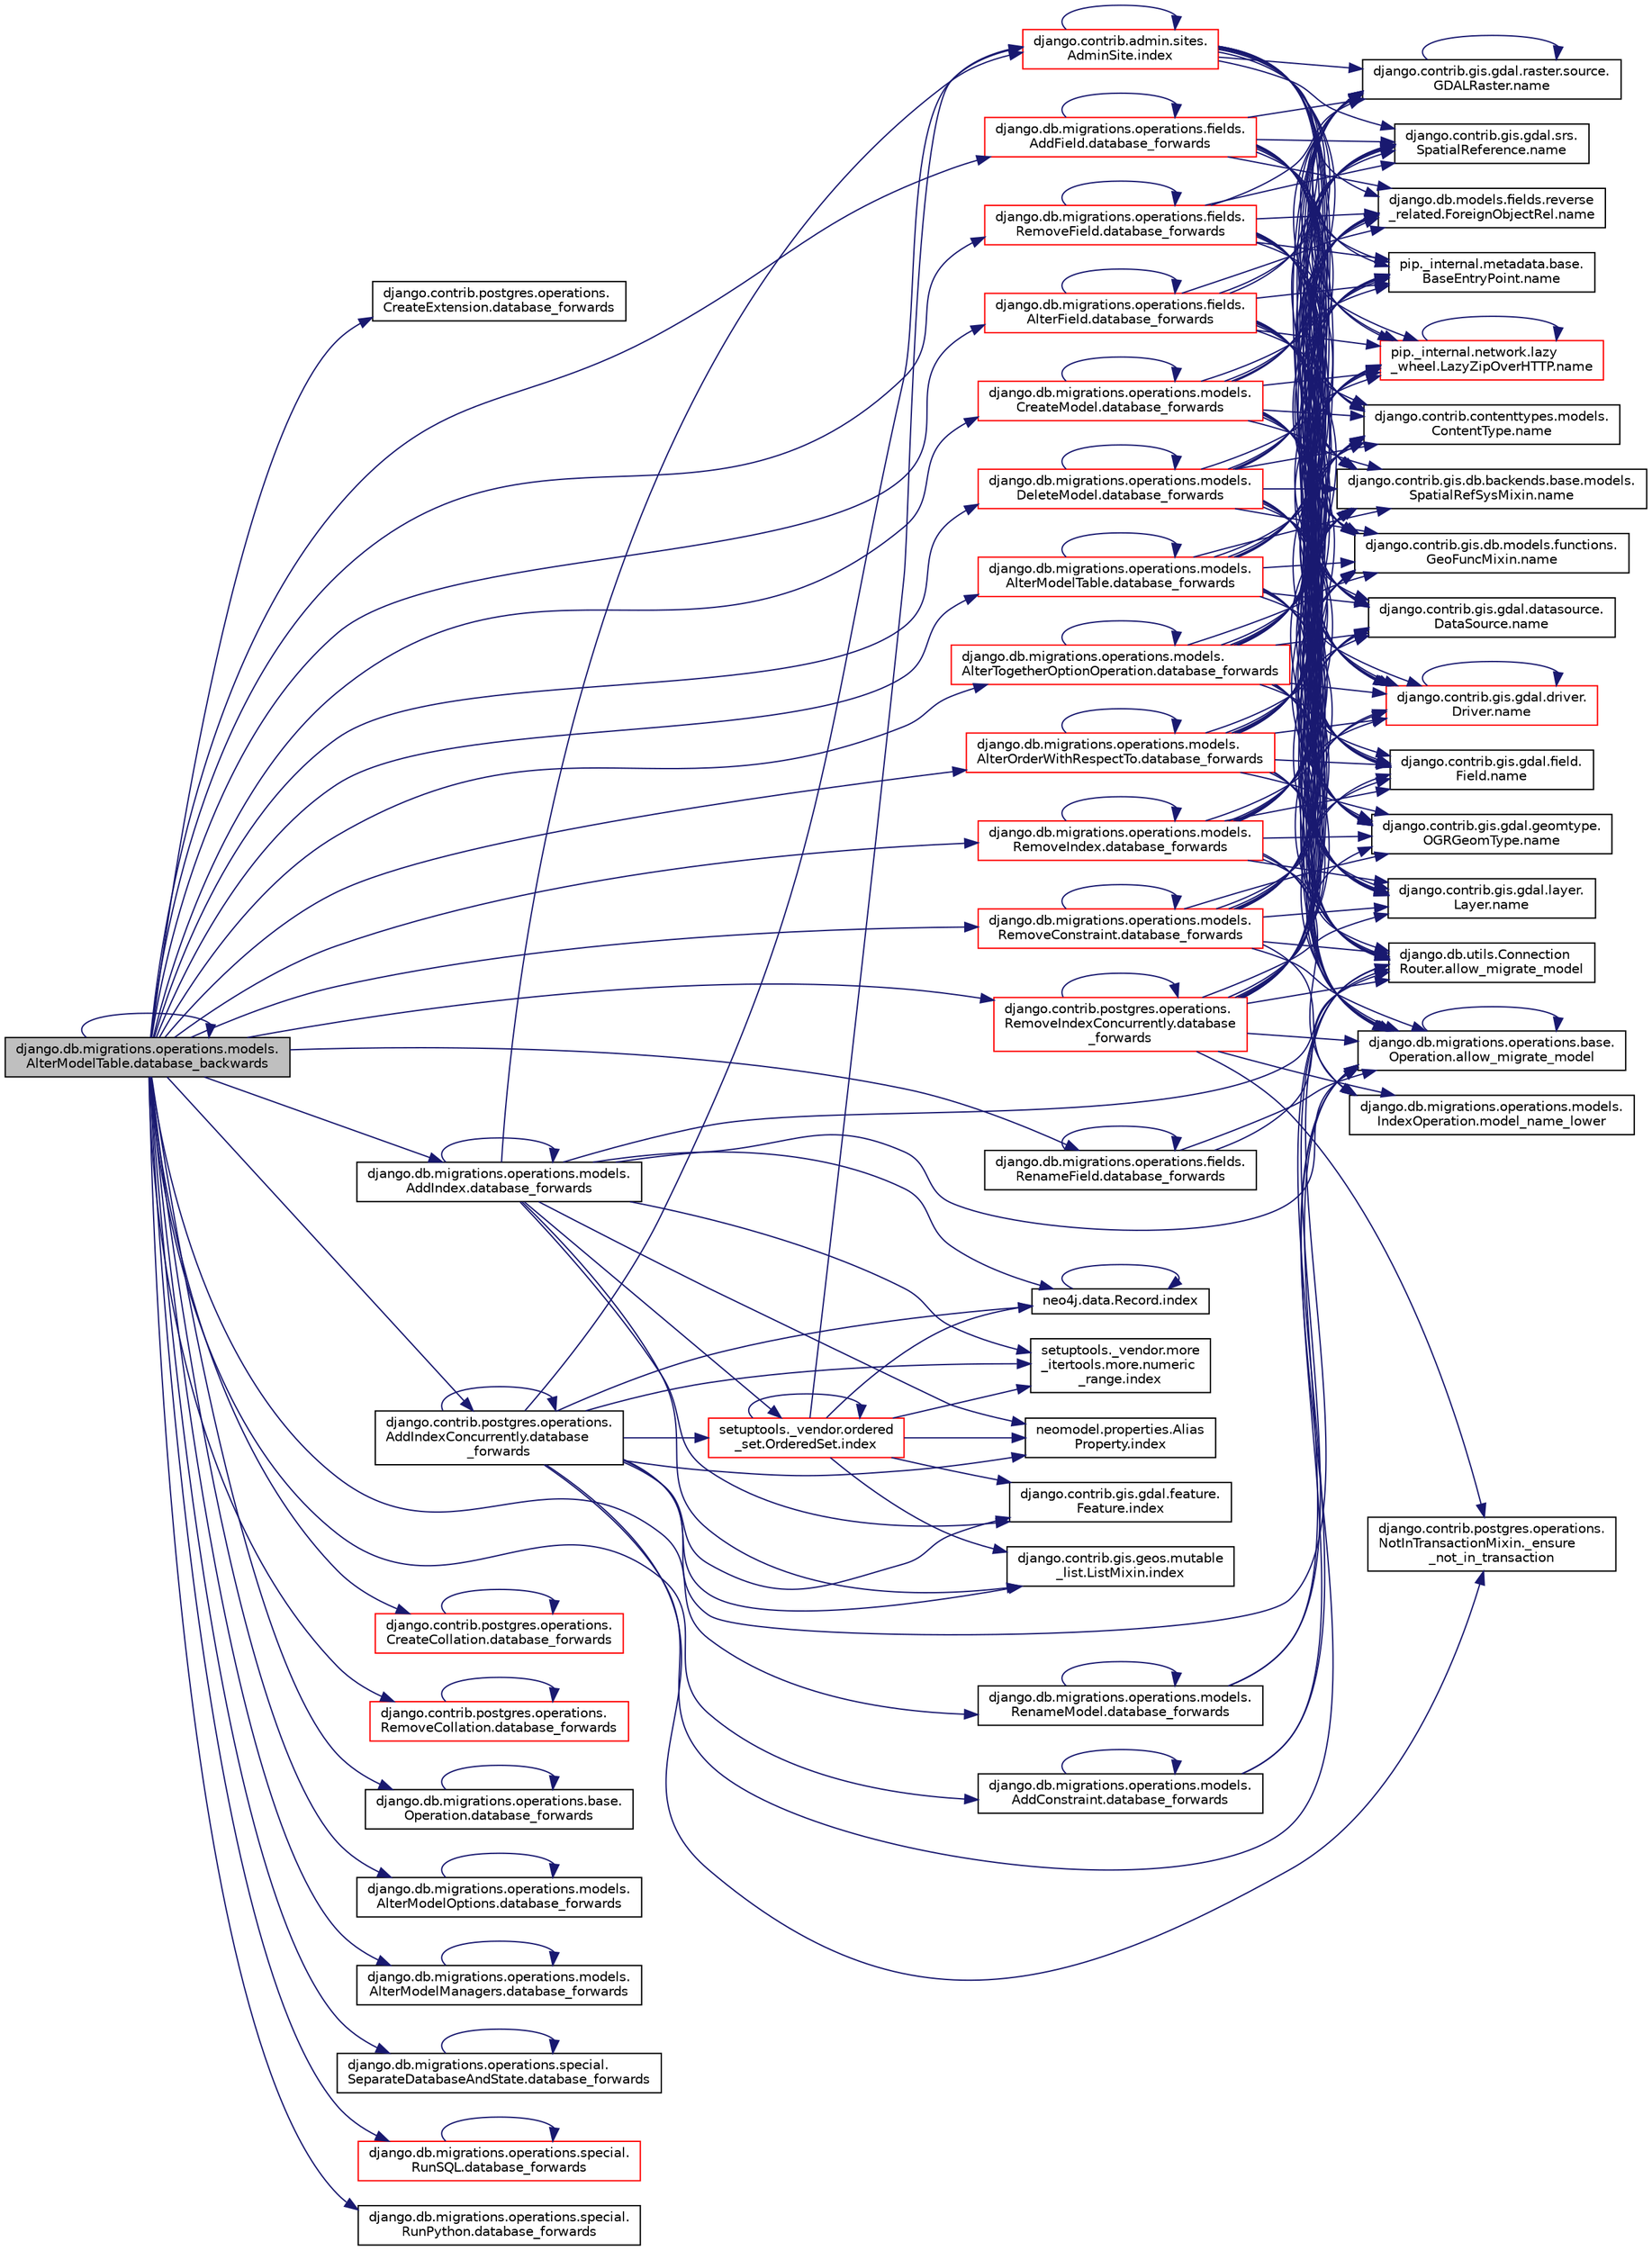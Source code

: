 digraph "django.db.migrations.operations.models.AlterModelTable.database_backwards"
{
 // LATEX_PDF_SIZE
  edge [fontname="Helvetica",fontsize="10",labelfontname="Helvetica",labelfontsize="10"];
  node [fontname="Helvetica",fontsize="10",shape=record];
  rankdir="LR";
  Node1 [label="django.db.migrations.operations.models.\lAlterModelTable.database_backwards",height=0.2,width=0.4,color="black", fillcolor="grey75", style="filled", fontcolor="black",tooltip=" "];
  Node1 -> Node1 [color="midnightblue",fontsize="10",style="solid",fontname="Helvetica"];
  Node1 -> Node2 [color="midnightblue",fontsize="10",style="solid",fontname="Helvetica"];
  Node2 [label="django.contrib.postgres.operations.\lCreateExtension.database_forwards",height=0.2,width=0.4,color="black", fillcolor="white", style="filled",URL="$d7/d8f/classdjango_1_1contrib_1_1postgres_1_1operations_1_1_create_extension.html#a1bc9a161f0a046f7b746b8872952b42b",tooltip=" "];
  Node1 -> Node3 [color="midnightblue",fontsize="10",style="solid",fontname="Helvetica"];
  Node3 [label="django.contrib.postgres.operations.\lAddIndexConcurrently.database\l_forwards",height=0.2,width=0.4,color="black", fillcolor="white", style="filled",URL="$d8/da7/classdjango_1_1contrib_1_1postgres_1_1operations_1_1_add_index_concurrently.html#aca6f17a3ad5d10a26ffd0b47be74749f",tooltip=" "];
  Node3 -> Node4 [color="midnightblue",fontsize="10",style="solid",fontname="Helvetica"];
  Node4 [label="django.contrib.postgres.operations.\lNotInTransactionMixin._ensure\l_not_in_transaction",height=0.2,width=0.4,color="black", fillcolor="white", style="filled",URL="$db/de3/classdjango_1_1contrib_1_1postgres_1_1operations_1_1_not_in_transaction_mixin.html#a4755f6342f811022f746c568fa7add5c",tooltip=" "];
  Node3 -> Node5 [color="midnightblue",fontsize="10",style="solid",fontname="Helvetica"];
  Node5 [label="django.db.migrations.operations.base.\lOperation.allow_migrate_model",height=0.2,width=0.4,color="black", fillcolor="white", style="filled",URL="$d8/d4e/classdjango_1_1db_1_1migrations_1_1operations_1_1base_1_1_operation.html#a931262a66f72514a6c3e5abcb877f163",tooltip=" "];
  Node5 -> Node5 [color="midnightblue",fontsize="10",style="solid",fontname="Helvetica"];
  Node3 -> Node6 [color="midnightblue",fontsize="10",style="solid",fontname="Helvetica"];
  Node6 [label="django.db.utils.Connection\lRouter.allow_migrate_model",height=0.2,width=0.4,color="black", fillcolor="white", style="filled",URL="$dc/d1d/classdjango_1_1db_1_1utils_1_1_connection_router.html#a617a3947863c1ab69490c43a3c24bf5f",tooltip=" "];
  Node3 -> Node3 [color="midnightblue",fontsize="10",style="solid",fontname="Helvetica"];
  Node3 -> Node7 [color="midnightblue",fontsize="10",style="solid",fontname="Helvetica"];
  Node7 [label="django.contrib.gis.gdal.feature.\lFeature.index",height=0.2,width=0.4,color="black", fillcolor="white", style="filled",URL="$db/d34/classdjango_1_1contrib_1_1gis_1_1gdal_1_1feature_1_1_feature.html#a128ae0b6147fb55a5c5bc777caa15d50",tooltip=" "];
  Node3 -> Node8 [color="midnightblue",fontsize="10",style="solid",fontname="Helvetica"];
  Node8 [label="django.contrib.admin.sites.\lAdminSite.index",height=0.2,width=0.4,color="red", fillcolor="white", style="filled",URL="$df/dba/classdjango_1_1contrib_1_1admin_1_1sites_1_1_admin_site.html#a114200436dcab5d292516d7454298630",tooltip=" "];
  Node8 -> Node8 [color="midnightblue",fontsize="10",style="solid",fontname="Helvetica"];
  Node8 -> Node399 [color="midnightblue",fontsize="10",style="solid",fontname="Helvetica"];
  Node399 [label="django.contrib.contenttypes.models.\lContentType.name",height=0.2,width=0.4,color="black", fillcolor="white", style="filled",URL="$d6/d20/classdjango_1_1contrib_1_1contenttypes_1_1models_1_1_content_type.html#a1577e45d8940ca8ce7032df05c0920f1",tooltip=" "];
  Node8 -> Node400 [color="midnightblue",fontsize="10",style="solid",fontname="Helvetica"];
  Node400 [label="django.contrib.gis.db.backends.base.models.\lSpatialRefSysMixin.name",height=0.2,width=0.4,color="black", fillcolor="white", style="filled",URL="$d5/d73/classdjango_1_1contrib_1_1gis_1_1db_1_1backends_1_1base_1_1models_1_1_spatial_ref_sys_mixin.html#a502460564fa7a935d8bb5aea6cbce4b9",tooltip=" "];
  Node8 -> Node401 [color="midnightblue",fontsize="10",style="solid",fontname="Helvetica"];
  Node401 [label="django.contrib.gis.db.models.functions.\lGeoFuncMixin.name",height=0.2,width=0.4,color="black", fillcolor="white", style="filled",URL="$d4/d5c/classdjango_1_1contrib_1_1gis_1_1db_1_1models_1_1functions_1_1_geo_func_mixin.html#a9a6993ec9126211670ca7087359b8c6a",tooltip=" "];
  Node8 -> Node402 [color="midnightblue",fontsize="10",style="solid",fontname="Helvetica"];
  Node402 [label="django.contrib.gis.gdal.datasource.\lDataSource.name",height=0.2,width=0.4,color="black", fillcolor="white", style="filled",URL="$db/d7b/classdjango_1_1contrib_1_1gis_1_1gdal_1_1datasource_1_1_data_source.html#af2cbfd1f4ceeb82b6f7c29a705555d8e",tooltip=" "];
  Node8 -> Node403 [color="midnightblue",fontsize="10",style="solid",fontname="Helvetica"];
  Node403 [label="django.contrib.gis.gdal.driver.\lDriver.name",height=0.2,width=0.4,color="red", fillcolor="white", style="filled",URL="$d5/df2/classdjango_1_1contrib_1_1gis_1_1gdal_1_1driver_1_1_driver.html#ab25b5eea93459ca8e05dc329ef537f1b",tooltip=" "];
  Node403 -> Node403 [color="midnightblue",fontsize="10",style="solid",fontname="Helvetica"];
  Node8 -> Node404 [color="midnightblue",fontsize="10",style="solid",fontname="Helvetica"];
  Node404 [label="django.contrib.gis.gdal.field.\lField.name",height=0.2,width=0.4,color="black", fillcolor="white", style="filled",URL="$d8/d65/classdjango_1_1contrib_1_1gis_1_1gdal_1_1field_1_1_field.html#a52ccad95ad1a0fae1ef80beb9a6c838b",tooltip=" "];
  Node8 -> Node405 [color="midnightblue",fontsize="10",style="solid",fontname="Helvetica"];
  Node405 [label="django.contrib.gis.gdal.geomtype.\lOGRGeomType.name",height=0.2,width=0.4,color="black", fillcolor="white", style="filled",URL="$dc/d9c/classdjango_1_1contrib_1_1gis_1_1gdal_1_1geomtype_1_1_o_g_r_geom_type.html#a80a6f16d4e7014ca3adac92432f148b2",tooltip=" "];
  Node8 -> Node406 [color="midnightblue",fontsize="10",style="solid",fontname="Helvetica"];
  Node406 [label="django.contrib.gis.gdal.layer.\lLayer.name",height=0.2,width=0.4,color="black", fillcolor="white", style="filled",URL="$d9/d84/classdjango_1_1contrib_1_1gis_1_1gdal_1_1layer_1_1_layer.html#a64c4f09deeb5dd93a1f82a986e090581",tooltip=" "];
  Node8 -> Node407 [color="midnightblue",fontsize="10",style="solid",fontname="Helvetica"];
  Node407 [label="django.contrib.gis.gdal.raster.source.\lGDALRaster.name",height=0.2,width=0.4,color="black", fillcolor="white", style="filled",URL="$db/dff/classdjango_1_1contrib_1_1gis_1_1gdal_1_1raster_1_1source_1_1_g_d_a_l_raster.html#adc147e651b853c17a0d6abe3be9da7a9",tooltip=" "];
  Node407 -> Node407 [color="midnightblue",fontsize="10",style="solid",fontname="Helvetica"];
  Node8 -> Node408 [color="midnightblue",fontsize="10",style="solid",fontname="Helvetica"];
  Node408 [label="django.contrib.gis.gdal.srs.\lSpatialReference.name",height=0.2,width=0.4,color="black", fillcolor="white", style="filled",URL="$d7/dda/classdjango_1_1contrib_1_1gis_1_1gdal_1_1srs_1_1_spatial_reference.html#aba72b97da57e6f07b85d53ff618798e3",tooltip=" "];
  Node8 -> Node409 [color="midnightblue",fontsize="10",style="solid",fontname="Helvetica"];
  Node409 [label="django.db.models.fields.reverse\l_related.ForeignObjectRel.name",height=0.2,width=0.4,color="black", fillcolor="white", style="filled",URL="$d3/da4/classdjango_1_1db_1_1models_1_1fields_1_1reverse__related_1_1_foreign_object_rel.html#aacda3a6a71b37c6422fbc200f0b0225a",tooltip=" "];
  Node8 -> Node410 [color="midnightblue",fontsize="10",style="solid",fontname="Helvetica"];
  Node410 [label="pip._internal.metadata.base.\lBaseEntryPoint.name",height=0.2,width=0.4,color="black", fillcolor="white", style="filled",URL="$d1/d78/classpip_1_1__internal_1_1metadata_1_1base_1_1_base_entry_point.html#acd0c7299966258aeb0876da26520233d",tooltip=" "];
  Node8 -> Node411 [color="midnightblue",fontsize="10",style="solid",fontname="Helvetica"];
  Node411 [label="pip._internal.network.lazy\l_wheel.LazyZipOverHTTP.name",height=0.2,width=0.4,color="red", fillcolor="white", style="filled",URL="$df/d67/classpip_1_1__internal_1_1network_1_1lazy__wheel_1_1_lazy_zip_over_h_t_t_p.html#a59403bb703d375caa6c1dda7573257a1",tooltip=" "];
  Node411 -> Node411 [color="midnightblue",fontsize="10",style="solid",fontname="Helvetica"];
  Node3 -> Node480 [color="midnightblue",fontsize="10",style="solid",fontname="Helvetica"];
  Node480 [label="django.contrib.gis.geos.mutable\l_list.ListMixin.index",height=0.2,width=0.4,color="black", fillcolor="white", style="filled",URL="$d5/d0e/classdjango_1_1contrib_1_1gis_1_1geos_1_1mutable__list_1_1_list_mixin.html#a16f4b7c86157e81672a845a5b3789f2f",tooltip=" "];
  Node3 -> Node481 [color="midnightblue",fontsize="10",style="solid",fontname="Helvetica"];
  Node481 [label="neo4j.data.Record.index",height=0.2,width=0.4,color="black", fillcolor="white", style="filled",URL="$d8/da3/classneo4j_1_1data_1_1_record.html#aa340d7c2dc0ce8f84d5e69470775e708",tooltip=" "];
  Node481 -> Node481 [color="midnightblue",fontsize="10",style="solid",fontname="Helvetica"];
  Node3 -> Node482 [color="midnightblue",fontsize="10",style="solid",fontname="Helvetica"];
  Node482 [label="neomodel.properties.Alias\lProperty.index",height=0.2,width=0.4,color="black", fillcolor="white", style="filled",URL="$d6/d9b/classneomodel_1_1properties_1_1_alias_property.html#ab7dea421e530a092fc9bb794999cee6a",tooltip=" "];
  Node3 -> Node483 [color="midnightblue",fontsize="10",style="solid",fontname="Helvetica"];
  Node483 [label="setuptools._vendor.ordered\l_set.OrderedSet.index",height=0.2,width=0.4,color="red", fillcolor="white", style="filled",URL="$d0/d40/classsetuptools_1_1__vendor_1_1ordered__set_1_1_ordered_set.html#a4c9cbb502c5f54f77e574032bf66f9d6",tooltip=" "];
  Node483 -> Node482 [color="midnightblue",fontsize="10",style="solid",fontname="Helvetica"];
  Node483 -> Node7 [color="midnightblue",fontsize="10",style="solid",fontname="Helvetica"];
  Node483 -> Node8 [color="midnightblue",fontsize="10",style="solid",fontname="Helvetica"];
  Node483 -> Node481 [color="midnightblue",fontsize="10",style="solid",fontname="Helvetica"];
  Node483 -> Node483 [color="midnightblue",fontsize="10",style="solid",fontname="Helvetica"];
  Node483 -> Node480 [color="midnightblue",fontsize="10",style="solid",fontname="Helvetica"];
  Node483 -> Node484 [color="midnightblue",fontsize="10",style="solid",fontname="Helvetica"];
  Node484 [label="setuptools._vendor.more\l_itertools.more.numeric\l_range.index",height=0.2,width=0.4,color="black", fillcolor="white", style="filled",URL="$d2/d44/classsetuptools_1_1__vendor_1_1more__itertools_1_1more_1_1numeric__range.html#a394db59afc76561009e55b38d2254d97",tooltip=" "];
  Node3 -> Node484 [color="midnightblue",fontsize="10",style="solid",fontname="Helvetica"];
  Node1 -> Node5537 [color="midnightblue",fontsize="10",style="solid",fontname="Helvetica"];
  Node5537 [label="django.contrib.postgres.operations.\lRemoveIndexConcurrently.database\l_forwards",height=0.2,width=0.4,color="red", fillcolor="white", style="filled",URL="$d6/d9b/classdjango_1_1contrib_1_1postgres_1_1operations_1_1_remove_index_concurrently.html#a62ad772b6864ad8c9742a9220926f2c9",tooltip=" "];
  Node5537 -> Node4 [color="midnightblue",fontsize="10",style="solid",fontname="Helvetica"];
  Node5537 -> Node5 [color="midnightblue",fontsize="10",style="solid",fontname="Helvetica"];
  Node5537 -> Node6 [color="midnightblue",fontsize="10",style="solid",fontname="Helvetica"];
  Node5537 -> Node5537 [color="midnightblue",fontsize="10",style="solid",fontname="Helvetica"];
  Node5537 -> Node5538 [color="midnightblue",fontsize="10",style="solid",fontname="Helvetica"];
  Node5538 [label="django.db.migrations.operations.models.\lIndexOperation.model_name_lower",height=0.2,width=0.4,color="black", fillcolor="white", style="filled",URL="$d3/d87/classdjango_1_1db_1_1migrations_1_1operations_1_1models_1_1_index_operation.html#a31aa92859e41b518dabdc271c9842fa1",tooltip=" "];
  Node5537 -> Node399 [color="midnightblue",fontsize="10",style="solid",fontname="Helvetica"];
  Node5537 -> Node400 [color="midnightblue",fontsize="10",style="solid",fontname="Helvetica"];
  Node5537 -> Node401 [color="midnightblue",fontsize="10",style="solid",fontname="Helvetica"];
  Node5537 -> Node402 [color="midnightblue",fontsize="10",style="solid",fontname="Helvetica"];
  Node5537 -> Node403 [color="midnightblue",fontsize="10",style="solid",fontname="Helvetica"];
  Node5537 -> Node404 [color="midnightblue",fontsize="10",style="solid",fontname="Helvetica"];
  Node5537 -> Node405 [color="midnightblue",fontsize="10",style="solid",fontname="Helvetica"];
  Node5537 -> Node406 [color="midnightblue",fontsize="10",style="solid",fontname="Helvetica"];
  Node5537 -> Node407 [color="midnightblue",fontsize="10",style="solid",fontname="Helvetica"];
  Node5537 -> Node408 [color="midnightblue",fontsize="10",style="solid",fontname="Helvetica"];
  Node5537 -> Node409 [color="midnightblue",fontsize="10",style="solid",fontname="Helvetica"];
  Node5537 -> Node410 [color="midnightblue",fontsize="10",style="solid",fontname="Helvetica"];
  Node5537 -> Node411 [color="midnightblue",fontsize="10",style="solid",fontname="Helvetica"];
  Node1 -> Node5539 [color="midnightblue",fontsize="10",style="solid",fontname="Helvetica"];
  Node5539 [label="django.contrib.postgres.operations.\lCreateCollation.database_forwards",height=0.2,width=0.4,color="red", fillcolor="white", style="filled",URL="$df/dc5/classdjango_1_1contrib_1_1postgres_1_1operations_1_1_create_collation.html#a36b1db3ad96dd4f3fa8184f024f840a9",tooltip=" "];
  Node5539 -> Node5539 [color="midnightblue",fontsize="10",style="solid",fontname="Helvetica"];
  Node1 -> Node5541 [color="midnightblue",fontsize="10",style="solid",fontname="Helvetica"];
  Node5541 [label="django.contrib.postgres.operations.\lRemoveCollation.database_forwards",height=0.2,width=0.4,color="red", fillcolor="white", style="filled",URL="$dd/d91/classdjango_1_1contrib_1_1postgres_1_1operations_1_1_remove_collation.html#a04f5f676f6f68066872328da0c90dd73",tooltip=" "];
  Node5541 -> Node5541 [color="midnightblue",fontsize="10",style="solid",fontname="Helvetica"];
  Node1 -> Node5543 [color="midnightblue",fontsize="10",style="solid",fontname="Helvetica"];
  Node5543 [label="django.db.migrations.operations.base.\lOperation.database_forwards",height=0.2,width=0.4,color="black", fillcolor="white", style="filled",URL="$d8/d4e/classdjango_1_1db_1_1migrations_1_1operations_1_1base_1_1_operation.html#a6fb30ff727ddd37e2133a22f270dfd7e",tooltip=" "];
  Node5543 -> Node5543 [color="midnightblue",fontsize="10",style="solid",fontname="Helvetica"];
  Node1 -> Node5544 [color="midnightblue",fontsize="10",style="solid",fontname="Helvetica"];
  Node5544 [label="django.db.migrations.operations.fields.\lAddField.database_forwards",height=0.2,width=0.4,color="red", fillcolor="white", style="filled",URL="$d2/d78/classdjango_1_1db_1_1migrations_1_1operations_1_1fields_1_1_add_field.html#ad1799bcc851091d74cc1891d8a036bcb",tooltip=" "];
  Node5544 -> Node5 [color="midnightblue",fontsize="10",style="solid",fontname="Helvetica"];
  Node5544 -> Node6 [color="midnightblue",fontsize="10",style="solid",fontname="Helvetica"];
  Node5544 -> Node5544 [color="midnightblue",fontsize="10",style="solid",fontname="Helvetica"];
  Node5544 -> Node399 [color="midnightblue",fontsize="10",style="solid",fontname="Helvetica"];
  Node5544 -> Node400 [color="midnightblue",fontsize="10",style="solid",fontname="Helvetica"];
  Node5544 -> Node401 [color="midnightblue",fontsize="10",style="solid",fontname="Helvetica"];
  Node5544 -> Node402 [color="midnightblue",fontsize="10",style="solid",fontname="Helvetica"];
  Node5544 -> Node403 [color="midnightblue",fontsize="10",style="solid",fontname="Helvetica"];
  Node5544 -> Node404 [color="midnightblue",fontsize="10",style="solid",fontname="Helvetica"];
  Node5544 -> Node405 [color="midnightblue",fontsize="10",style="solid",fontname="Helvetica"];
  Node5544 -> Node406 [color="midnightblue",fontsize="10",style="solid",fontname="Helvetica"];
  Node5544 -> Node407 [color="midnightblue",fontsize="10",style="solid",fontname="Helvetica"];
  Node5544 -> Node408 [color="midnightblue",fontsize="10",style="solid",fontname="Helvetica"];
  Node5544 -> Node409 [color="midnightblue",fontsize="10",style="solid",fontname="Helvetica"];
  Node5544 -> Node410 [color="midnightblue",fontsize="10",style="solid",fontname="Helvetica"];
  Node5544 -> Node411 [color="midnightblue",fontsize="10",style="solid",fontname="Helvetica"];
  Node1 -> Node5545 [color="midnightblue",fontsize="10",style="solid",fontname="Helvetica"];
  Node5545 [label="django.db.migrations.operations.fields.\lRemoveField.database_forwards",height=0.2,width=0.4,color="red", fillcolor="white", style="filled",URL="$de/d46/classdjango_1_1db_1_1migrations_1_1operations_1_1fields_1_1_remove_field.html#ab5926325faa53271425f47fa9dca4014",tooltip=" "];
  Node5545 -> Node5 [color="midnightblue",fontsize="10",style="solid",fontname="Helvetica"];
  Node5545 -> Node6 [color="midnightblue",fontsize="10",style="solid",fontname="Helvetica"];
  Node5545 -> Node5545 [color="midnightblue",fontsize="10",style="solid",fontname="Helvetica"];
  Node5545 -> Node399 [color="midnightblue",fontsize="10",style="solid",fontname="Helvetica"];
  Node5545 -> Node400 [color="midnightblue",fontsize="10",style="solid",fontname="Helvetica"];
  Node5545 -> Node401 [color="midnightblue",fontsize="10",style="solid",fontname="Helvetica"];
  Node5545 -> Node402 [color="midnightblue",fontsize="10",style="solid",fontname="Helvetica"];
  Node5545 -> Node403 [color="midnightblue",fontsize="10",style="solid",fontname="Helvetica"];
  Node5545 -> Node404 [color="midnightblue",fontsize="10",style="solid",fontname="Helvetica"];
  Node5545 -> Node405 [color="midnightblue",fontsize="10",style="solid",fontname="Helvetica"];
  Node5545 -> Node406 [color="midnightblue",fontsize="10",style="solid",fontname="Helvetica"];
  Node5545 -> Node407 [color="midnightblue",fontsize="10",style="solid",fontname="Helvetica"];
  Node5545 -> Node408 [color="midnightblue",fontsize="10",style="solid",fontname="Helvetica"];
  Node5545 -> Node409 [color="midnightblue",fontsize="10",style="solid",fontname="Helvetica"];
  Node5545 -> Node410 [color="midnightblue",fontsize="10",style="solid",fontname="Helvetica"];
  Node5545 -> Node411 [color="midnightblue",fontsize="10",style="solid",fontname="Helvetica"];
  Node1 -> Node5546 [color="midnightblue",fontsize="10",style="solid",fontname="Helvetica"];
  Node5546 [label="django.db.migrations.operations.fields.\lAlterField.database_forwards",height=0.2,width=0.4,color="red", fillcolor="white", style="filled",URL="$d6/d03/classdjango_1_1db_1_1migrations_1_1operations_1_1fields_1_1_alter_field.html#a00b68b82662aec94f6d8d3d3dcc59caf",tooltip=" "];
  Node5546 -> Node5 [color="midnightblue",fontsize="10",style="solid",fontname="Helvetica"];
  Node5546 -> Node6 [color="midnightblue",fontsize="10",style="solid",fontname="Helvetica"];
  Node5546 -> Node5546 [color="midnightblue",fontsize="10",style="solid",fontname="Helvetica"];
  Node5546 -> Node399 [color="midnightblue",fontsize="10",style="solid",fontname="Helvetica"];
  Node5546 -> Node400 [color="midnightblue",fontsize="10",style="solid",fontname="Helvetica"];
  Node5546 -> Node401 [color="midnightblue",fontsize="10",style="solid",fontname="Helvetica"];
  Node5546 -> Node402 [color="midnightblue",fontsize="10",style="solid",fontname="Helvetica"];
  Node5546 -> Node403 [color="midnightblue",fontsize="10",style="solid",fontname="Helvetica"];
  Node5546 -> Node404 [color="midnightblue",fontsize="10",style="solid",fontname="Helvetica"];
  Node5546 -> Node405 [color="midnightblue",fontsize="10",style="solid",fontname="Helvetica"];
  Node5546 -> Node406 [color="midnightblue",fontsize="10",style="solid",fontname="Helvetica"];
  Node5546 -> Node407 [color="midnightblue",fontsize="10",style="solid",fontname="Helvetica"];
  Node5546 -> Node408 [color="midnightblue",fontsize="10",style="solid",fontname="Helvetica"];
  Node5546 -> Node409 [color="midnightblue",fontsize="10",style="solid",fontname="Helvetica"];
  Node5546 -> Node410 [color="midnightblue",fontsize="10",style="solid",fontname="Helvetica"];
  Node5546 -> Node411 [color="midnightblue",fontsize="10",style="solid",fontname="Helvetica"];
  Node1 -> Node5547 [color="midnightblue",fontsize="10",style="solid",fontname="Helvetica"];
  Node5547 [label="django.db.migrations.operations.fields.\lRenameField.database_forwards",height=0.2,width=0.4,color="black", fillcolor="white", style="filled",URL="$d5/d39/classdjango_1_1db_1_1migrations_1_1operations_1_1fields_1_1_rename_field.html#aece28aa9ecbc7ae626be3285006b7d7a",tooltip=" "];
  Node5547 -> Node5 [color="midnightblue",fontsize="10",style="solid",fontname="Helvetica"];
  Node5547 -> Node6 [color="midnightblue",fontsize="10",style="solid",fontname="Helvetica"];
  Node5547 -> Node5547 [color="midnightblue",fontsize="10",style="solid",fontname="Helvetica"];
  Node1 -> Node5548 [color="midnightblue",fontsize="10",style="solid",fontname="Helvetica"];
  Node5548 [label="django.db.migrations.operations.models.\lCreateModel.database_forwards",height=0.2,width=0.4,color="red", fillcolor="white", style="filled",URL="$df/de7/classdjango_1_1db_1_1migrations_1_1operations_1_1models_1_1_create_model.html#ac5209b2cb4989a788eb65d7c2df05ea0",tooltip=" "];
  Node5548 -> Node5 [color="midnightblue",fontsize="10",style="solid",fontname="Helvetica"];
  Node5548 -> Node6 [color="midnightblue",fontsize="10",style="solid",fontname="Helvetica"];
  Node5548 -> Node5548 [color="midnightblue",fontsize="10",style="solid",fontname="Helvetica"];
  Node5548 -> Node399 [color="midnightblue",fontsize="10",style="solid",fontname="Helvetica"];
  Node5548 -> Node400 [color="midnightblue",fontsize="10",style="solid",fontname="Helvetica"];
  Node5548 -> Node401 [color="midnightblue",fontsize="10",style="solid",fontname="Helvetica"];
  Node5548 -> Node402 [color="midnightblue",fontsize="10",style="solid",fontname="Helvetica"];
  Node5548 -> Node403 [color="midnightblue",fontsize="10",style="solid",fontname="Helvetica"];
  Node5548 -> Node404 [color="midnightblue",fontsize="10",style="solid",fontname="Helvetica"];
  Node5548 -> Node405 [color="midnightblue",fontsize="10",style="solid",fontname="Helvetica"];
  Node5548 -> Node406 [color="midnightblue",fontsize="10",style="solid",fontname="Helvetica"];
  Node5548 -> Node407 [color="midnightblue",fontsize="10",style="solid",fontname="Helvetica"];
  Node5548 -> Node408 [color="midnightblue",fontsize="10",style="solid",fontname="Helvetica"];
  Node5548 -> Node409 [color="midnightblue",fontsize="10",style="solid",fontname="Helvetica"];
  Node5548 -> Node410 [color="midnightblue",fontsize="10",style="solid",fontname="Helvetica"];
  Node5548 -> Node411 [color="midnightblue",fontsize="10",style="solid",fontname="Helvetica"];
  Node1 -> Node5549 [color="midnightblue",fontsize="10",style="solid",fontname="Helvetica"];
  Node5549 [label="django.db.migrations.operations.models.\lDeleteModel.database_forwards",height=0.2,width=0.4,color="red", fillcolor="white", style="filled",URL="$d7/d74/classdjango_1_1db_1_1migrations_1_1operations_1_1models_1_1_delete_model.html#a285344f7022f4157489fd26ea8c3270e",tooltip=" "];
  Node5549 -> Node5 [color="midnightblue",fontsize="10",style="solid",fontname="Helvetica"];
  Node5549 -> Node6 [color="midnightblue",fontsize="10",style="solid",fontname="Helvetica"];
  Node5549 -> Node5549 [color="midnightblue",fontsize="10",style="solid",fontname="Helvetica"];
  Node5549 -> Node399 [color="midnightblue",fontsize="10",style="solid",fontname="Helvetica"];
  Node5549 -> Node400 [color="midnightblue",fontsize="10",style="solid",fontname="Helvetica"];
  Node5549 -> Node401 [color="midnightblue",fontsize="10",style="solid",fontname="Helvetica"];
  Node5549 -> Node402 [color="midnightblue",fontsize="10",style="solid",fontname="Helvetica"];
  Node5549 -> Node403 [color="midnightblue",fontsize="10",style="solid",fontname="Helvetica"];
  Node5549 -> Node404 [color="midnightblue",fontsize="10",style="solid",fontname="Helvetica"];
  Node5549 -> Node405 [color="midnightblue",fontsize="10",style="solid",fontname="Helvetica"];
  Node5549 -> Node406 [color="midnightblue",fontsize="10",style="solid",fontname="Helvetica"];
  Node5549 -> Node407 [color="midnightblue",fontsize="10",style="solid",fontname="Helvetica"];
  Node5549 -> Node408 [color="midnightblue",fontsize="10",style="solid",fontname="Helvetica"];
  Node5549 -> Node409 [color="midnightblue",fontsize="10",style="solid",fontname="Helvetica"];
  Node5549 -> Node410 [color="midnightblue",fontsize="10",style="solid",fontname="Helvetica"];
  Node5549 -> Node411 [color="midnightblue",fontsize="10",style="solid",fontname="Helvetica"];
  Node1 -> Node5550 [color="midnightblue",fontsize="10",style="solid",fontname="Helvetica"];
  Node5550 [label="django.db.migrations.operations.models.\lRenameModel.database_forwards",height=0.2,width=0.4,color="black", fillcolor="white", style="filled",URL="$dd/d89/classdjango_1_1db_1_1migrations_1_1operations_1_1models_1_1_rename_model.html#ab2cca96bb478aa6c75fa6462c0420579",tooltip=" "];
  Node5550 -> Node5 [color="midnightblue",fontsize="10",style="solid",fontname="Helvetica"];
  Node5550 -> Node6 [color="midnightblue",fontsize="10",style="solid",fontname="Helvetica"];
  Node5550 -> Node5550 [color="midnightblue",fontsize="10",style="solid",fontname="Helvetica"];
  Node1 -> Node5551 [color="midnightblue",fontsize="10",style="solid",fontname="Helvetica"];
  Node5551 [label="django.db.migrations.operations.models.\lAlterModelTable.database_forwards",height=0.2,width=0.4,color="red", fillcolor="white", style="filled",URL="$d3/d78/classdjango_1_1db_1_1migrations_1_1operations_1_1models_1_1_alter_model_table.html#afdee7c86c6a5a6c08793bcdf7681757a",tooltip=" "];
  Node5551 -> Node5 [color="midnightblue",fontsize="10",style="solid",fontname="Helvetica"];
  Node5551 -> Node6 [color="midnightblue",fontsize="10",style="solid",fontname="Helvetica"];
  Node5551 -> Node5551 [color="midnightblue",fontsize="10",style="solid",fontname="Helvetica"];
  Node5551 -> Node399 [color="midnightblue",fontsize="10",style="solid",fontname="Helvetica"];
  Node5551 -> Node400 [color="midnightblue",fontsize="10",style="solid",fontname="Helvetica"];
  Node5551 -> Node401 [color="midnightblue",fontsize="10",style="solid",fontname="Helvetica"];
  Node5551 -> Node402 [color="midnightblue",fontsize="10",style="solid",fontname="Helvetica"];
  Node5551 -> Node403 [color="midnightblue",fontsize="10",style="solid",fontname="Helvetica"];
  Node5551 -> Node404 [color="midnightblue",fontsize="10",style="solid",fontname="Helvetica"];
  Node5551 -> Node405 [color="midnightblue",fontsize="10",style="solid",fontname="Helvetica"];
  Node5551 -> Node406 [color="midnightblue",fontsize="10",style="solid",fontname="Helvetica"];
  Node5551 -> Node407 [color="midnightblue",fontsize="10",style="solid",fontname="Helvetica"];
  Node5551 -> Node408 [color="midnightblue",fontsize="10",style="solid",fontname="Helvetica"];
  Node5551 -> Node409 [color="midnightblue",fontsize="10",style="solid",fontname="Helvetica"];
  Node5551 -> Node410 [color="midnightblue",fontsize="10",style="solid",fontname="Helvetica"];
  Node5551 -> Node411 [color="midnightblue",fontsize="10",style="solid",fontname="Helvetica"];
  Node1 -> Node5552 [color="midnightblue",fontsize="10",style="solid",fontname="Helvetica"];
  Node5552 [label="django.db.migrations.operations.models.\lAlterTogetherOptionOperation.database_forwards",height=0.2,width=0.4,color="red", fillcolor="white", style="filled",URL="$d1/d49/classdjango_1_1db_1_1migrations_1_1operations_1_1models_1_1_alter_together_option_operation.html#a84248b6ca0e26bc63418f03535803e83",tooltip=" "];
  Node5552 -> Node5 [color="midnightblue",fontsize="10",style="solid",fontname="Helvetica"];
  Node5552 -> Node6 [color="midnightblue",fontsize="10",style="solid",fontname="Helvetica"];
  Node5552 -> Node5552 [color="midnightblue",fontsize="10",style="solid",fontname="Helvetica"];
  Node5552 -> Node399 [color="midnightblue",fontsize="10",style="solid",fontname="Helvetica"];
  Node5552 -> Node400 [color="midnightblue",fontsize="10",style="solid",fontname="Helvetica"];
  Node5552 -> Node401 [color="midnightblue",fontsize="10",style="solid",fontname="Helvetica"];
  Node5552 -> Node402 [color="midnightblue",fontsize="10",style="solid",fontname="Helvetica"];
  Node5552 -> Node403 [color="midnightblue",fontsize="10",style="solid",fontname="Helvetica"];
  Node5552 -> Node404 [color="midnightblue",fontsize="10",style="solid",fontname="Helvetica"];
  Node5552 -> Node405 [color="midnightblue",fontsize="10",style="solid",fontname="Helvetica"];
  Node5552 -> Node406 [color="midnightblue",fontsize="10",style="solid",fontname="Helvetica"];
  Node5552 -> Node407 [color="midnightblue",fontsize="10",style="solid",fontname="Helvetica"];
  Node5552 -> Node408 [color="midnightblue",fontsize="10",style="solid",fontname="Helvetica"];
  Node5552 -> Node409 [color="midnightblue",fontsize="10",style="solid",fontname="Helvetica"];
  Node5552 -> Node410 [color="midnightblue",fontsize="10",style="solid",fontname="Helvetica"];
  Node5552 -> Node411 [color="midnightblue",fontsize="10",style="solid",fontname="Helvetica"];
  Node1 -> Node5553 [color="midnightblue",fontsize="10",style="solid",fontname="Helvetica"];
  Node5553 [label="django.db.migrations.operations.models.\lAlterOrderWithRespectTo.database_forwards",height=0.2,width=0.4,color="red", fillcolor="white", style="filled",URL="$d7/d7b/classdjango_1_1db_1_1migrations_1_1operations_1_1models_1_1_alter_order_with_respect_to.html#a820a3e9ac79be7435a914b3a9905b0ad",tooltip=" "];
  Node5553 -> Node5 [color="midnightblue",fontsize="10",style="solid",fontname="Helvetica"];
  Node5553 -> Node6 [color="midnightblue",fontsize="10",style="solid",fontname="Helvetica"];
  Node5553 -> Node5553 [color="midnightblue",fontsize="10",style="solid",fontname="Helvetica"];
  Node5553 -> Node399 [color="midnightblue",fontsize="10",style="solid",fontname="Helvetica"];
  Node5553 -> Node400 [color="midnightblue",fontsize="10",style="solid",fontname="Helvetica"];
  Node5553 -> Node401 [color="midnightblue",fontsize="10",style="solid",fontname="Helvetica"];
  Node5553 -> Node402 [color="midnightblue",fontsize="10",style="solid",fontname="Helvetica"];
  Node5553 -> Node403 [color="midnightblue",fontsize="10",style="solid",fontname="Helvetica"];
  Node5553 -> Node404 [color="midnightblue",fontsize="10",style="solid",fontname="Helvetica"];
  Node5553 -> Node405 [color="midnightblue",fontsize="10",style="solid",fontname="Helvetica"];
  Node5553 -> Node406 [color="midnightblue",fontsize="10",style="solid",fontname="Helvetica"];
  Node5553 -> Node407 [color="midnightblue",fontsize="10",style="solid",fontname="Helvetica"];
  Node5553 -> Node408 [color="midnightblue",fontsize="10",style="solid",fontname="Helvetica"];
  Node5553 -> Node409 [color="midnightblue",fontsize="10",style="solid",fontname="Helvetica"];
  Node5553 -> Node410 [color="midnightblue",fontsize="10",style="solid",fontname="Helvetica"];
  Node5553 -> Node411 [color="midnightblue",fontsize="10",style="solid",fontname="Helvetica"];
  Node1 -> Node5554 [color="midnightblue",fontsize="10",style="solid",fontname="Helvetica"];
  Node5554 [label="django.db.migrations.operations.models.\lAlterModelOptions.database_forwards",height=0.2,width=0.4,color="black", fillcolor="white", style="filled",URL="$d9/db3/classdjango_1_1db_1_1migrations_1_1operations_1_1models_1_1_alter_model_options.html#a443eeeaf18dfd2009190053a7644dc9d",tooltip=" "];
  Node5554 -> Node5554 [color="midnightblue",fontsize="10",style="solid",fontname="Helvetica"];
  Node1 -> Node5555 [color="midnightblue",fontsize="10",style="solid",fontname="Helvetica"];
  Node5555 [label="django.db.migrations.operations.models.\lAlterModelManagers.database_forwards",height=0.2,width=0.4,color="black", fillcolor="white", style="filled",URL="$d8/da5/classdjango_1_1db_1_1migrations_1_1operations_1_1models_1_1_alter_model_managers.html#aa5be3f56afc5b1f85f7e397398836e59",tooltip=" "];
  Node5555 -> Node5555 [color="midnightblue",fontsize="10",style="solid",fontname="Helvetica"];
  Node1 -> Node5556 [color="midnightblue",fontsize="10",style="solid",fontname="Helvetica"];
  Node5556 [label="django.db.migrations.operations.models.\lAddIndex.database_forwards",height=0.2,width=0.4,color="black", fillcolor="white", style="filled",URL="$da/d8c/classdjango_1_1db_1_1migrations_1_1operations_1_1models_1_1_add_index.html#a52a0bbc9844d4acb93c5d9e119125e59",tooltip=" "];
  Node5556 -> Node5 [color="midnightblue",fontsize="10",style="solid",fontname="Helvetica"];
  Node5556 -> Node6 [color="midnightblue",fontsize="10",style="solid",fontname="Helvetica"];
  Node5556 -> Node5556 [color="midnightblue",fontsize="10",style="solid",fontname="Helvetica"];
  Node5556 -> Node7 [color="midnightblue",fontsize="10",style="solid",fontname="Helvetica"];
  Node5556 -> Node8 [color="midnightblue",fontsize="10",style="solid",fontname="Helvetica"];
  Node5556 -> Node480 [color="midnightblue",fontsize="10",style="solid",fontname="Helvetica"];
  Node5556 -> Node481 [color="midnightblue",fontsize="10",style="solid",fontname="Helvetica"];
  Node5556 -> Node482 [color="midnightblue",fontsize="10",style="solid",fontname="Helvetica"];
  Node5556 -> Node483 [color="midnightblue",fontsize="10",style="solid",fontname="Helvetica"];
  Node5556 -> Node484 [color="midnightblue",fontsize="10",style="solid",fontname="Helvetica"];
  Node1 -> Node5557 [color="midnightblue",fontsize="10",style="solid",fontname="Helvetica"];
  Node5557 [label="django.db.migrations.operations.models.\lRemoveIndex.database_forwards",height=0.2,width=0.4,color="red", fillcolor="white", style="filled",URL="$d9/dd6/classdjango_1_1db_1_1migrations_1_1operations_1_1models_1_1_remove_index.html#a30effe7e5d52cb7609e0d6c5a7935e71",tooltip=" "];
  Node5557 -> Node5 [color="midnightblue",fontsize="10",style="solid",fontname="Helvetica"];
  Node5557 -> Node6 [color="midnightblue",fontsize="10",style="solid",fontname="Helvetica"];
  Node5557 -> Node5557 [color="midnightblue",fontsize="10",style="solid",fontname="Helvetica"];
  Node5557 -> Node5538 [color="midnightblue",fontsize="10",style="solid",fontname="Helvetica"];
  Node5557 -> Node399 [color="midnightblue",fontsize="10",style="solid",fontname="Helvetica"];
  Node5557 -> Node400 [color="midnightblue",fontsize="10",style="solid",fontname="Helvetica"];
  Node5557 -> Node401 [color="midnightblue",fontsize="10",style="solid",fontname="Helvetica"];
  Node5557 -> Node402 [color="midnightblue",fontsize="10",style="solid",fontname="Helvetica"];
  Node5557 -> Node403 [color="midnightblue",fontsize="10",style="solid",fontname="Helvetica"];
  Node5557 -> Node404 [color="midnightblue",fontsize="10",style="solid",fontname="Helvetica"];
  Node5557 -> Node405 [color="midnightblue",fontsize="10",style="solid",fontname="Helvetica"];
  Node5557 -> Node406 [color="midnightblue",fontsize="10",style="solid",fontname="Helvetica"];
  Node5557 -> Node407 [color="midnightblue",fontsize="10",style="solid",fontname="Helvetica"];
  Node5557 -> Node408 [color="midnightblue",fontsize="10",style="solid",fontname="Helvetica"];
  Node5557 -> Node409 [color="midnightblue",fontsize="10",style="solid",fontname="Helvetica"];
  Node5557 -> Node410 [color="midnightblue",fontsize="10",style="solid",fontname="Helvetica"];
  Node5557 -> Node411 [color="midnightblue",fontsize="10",style="solid",fontname="Helvetica"];
  Node1 -> Node5558 [color="midnightblue",fontsize="10",style="solid",fontname="Helvetica"];
  Node5558 [label="django.db.migrations.operations.models.\lAddConstraint.database_forwards",height=0.2,width=0.4,color="black", fillcolor="white", style="filled",URL="$d8/dc3/classdjango_1_1db_1_1migrations_1_1operations_1_1models_1_1_add_constraint.html#a94a28442fab477b16e8922f34a6dd2e5",tooltip=" "];
  Node5558 -> Node5 [color="midnightblue",fontsize="10",style="solid",fontname="Helvetica"];
  Node5558 -> Node6 [color="midnightblue",fontsize="10",style="solid",fontname="Helvetica"];
  Node5558 -> Node5558 [color="midnightblue",fontsize="10",style="solid",fontname="Helvetica"];
  Node1 -> Node5559 [color="midnightblue",fontsize="10",style="solid",fontname="Helvetica"];
  Node5559 [label="django.db.migrations.operations.models.\lRemoveConstraint.database_forwards",height=0.2,width=0.4,color="red", fillcolor="white", style="filled",URL="$dd/d36/classdjango_1_1db_1_1migrations_1_1operations_1_1models_1_1_remove_constraint.html#a1990ac7f2399b86c7ccac30a710d7b81",tooltip=" "];
  Node5559 -> Node5 [color="midnightblue",fontsize="10",style="solid",fontname="Helvetica"];
  Node5559 -> Node6 [color="midnightblue",fontsize="10",style="solid",fontname="Helvetica"];
  Node5559 -> Node5559 [color="midnightblue",fontsize="10",style="solid",fontname="Helvetica"];
  Node5559 -> Node5538 [color="midnightblue",fontsize="10",style="solid",fontname="Helvetica"];
  Node5559 -> Node399 [color="midnightblue",fontsize="10",style="solid",fontname="Helvetica"];
  Node5559 -> Node400 [color="midnightblue",fontsize="10",style="solid",fontname="Helvetica"];
  Node5559 -> Node401 [color="midnightblue",fontsize="10",style="solid",fontname="Helvetica"];
  Node5559 -> Node402 [color="midnightblue",fontsize="10",style="solid",fontname="Helvetica"];
  Node5559 -> Node403 [color="midnightblue",fontsize="10",style="solid",fontname="Helvetica"];
  Node5559 -> Node404 [color="midnightblue",fontsize="10",style="solid",fontname="Helvetica"];
  Node5559 -> Node405 [color="midnightblue",fontsize="10",style="solid",fontname="Helvetica"];
  Node5559 -> Node406 [color="midnightblue",fontsize="10",style="solid",fontname="Helvetica"];
  Node5559 -> Node407 [color="midnightblue",fontsize="10",style="solid",fontname="Helvetica"];
  Node5559 -> Node408 [color="midnightblue",fontsize="10",style="solid",fontname="Helvetica"];
  Node5559 -> Node409 [color="midnightblue",fontsize="10",style="solid",fontname="Helvetica"];
  Node5559 -> Node410 [color="midnightblue",fontsize="10",style="solid",fontname="Helvetica"];
  Node5559 -> Node411 [color="midnightblue",fontsize="10",style="solid",fontname="Helvetica"];
  Node1 -> Node5560 [color="midnightblue",fontsize="10",style="solid",fontname="Helvetica"];
  Node5560 [label="django.db.migrations.operations.special.\lSeparateDatabaseAndState.database_forwards",height=0.2,width=0.4,color="black", fillcolor="white", style="filled",URL="$dc/d4a/classdjango_1_1db_1_1migrations_1_1operations_1_1special_1_1_separate_database_and_state.html#ab39e64a8239dd85ca79f70ea20ec5b81",tooltip=" "];
  Node5560 -> Node5560 [color="midnightblue",fontsize="10",style="solid",fontname="Helvetica"];
  Node1 -> Node5561 [color="midnightblue",fontsize="10",style="solid",fontname="Helvetica"];
  Node5561 [label="django.db.migrations.operations.special.\lRunSQL.database_forwards",height=0.2,width=0.4,color="red", fillcolor="white", style="filled",URL="$db/dcd/classdjango_1_1db_1_1migrations_1_1operations_1_1special_1_1_run_s_q_l.html#ae710b6a78e58de5a35e888aba4c04fae",tooltip=" "];
  Node5561 -> Node5561 [color="midnightblue",fontsize="10",style="solid",fontname="Helvetica"];
  Node1 -> Node5563 [color="midnightblue",fontsize="10",style="solid",fontname="Helvetica"];
  Node5563 [label="django.db.migrations.operations.special.\lRunPython.database_forwards",height=0.2,width=0.4,color="black", fillcolor="white", style="filled",URL="$dc/d91/classdjango_1_1db_1_1migrations_1_1operations_1_1special_1_1_run_python.html#a2aa43ac8f09695bd7426a2ff0eb5c1d5",tooltip=" "];
}
